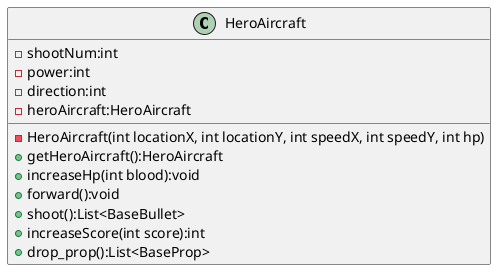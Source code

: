 @startuml

class HeroAircraft {
    - shootNum:int
    - power:int
    - direction:int
    - heroAircraft:HeroAircraft
    - HeroAircraft(int locationX, int locationY, int speedX, int speedY, int hp)
    + getHeroAircraft():HeroAircraft
    + increaseHp(int blood):void
    + forward():void
    + shoot():List<BaseBullet>
    + increaseScore(int score):int
    + drop_prop():List<BaseProp>
}
@enduml